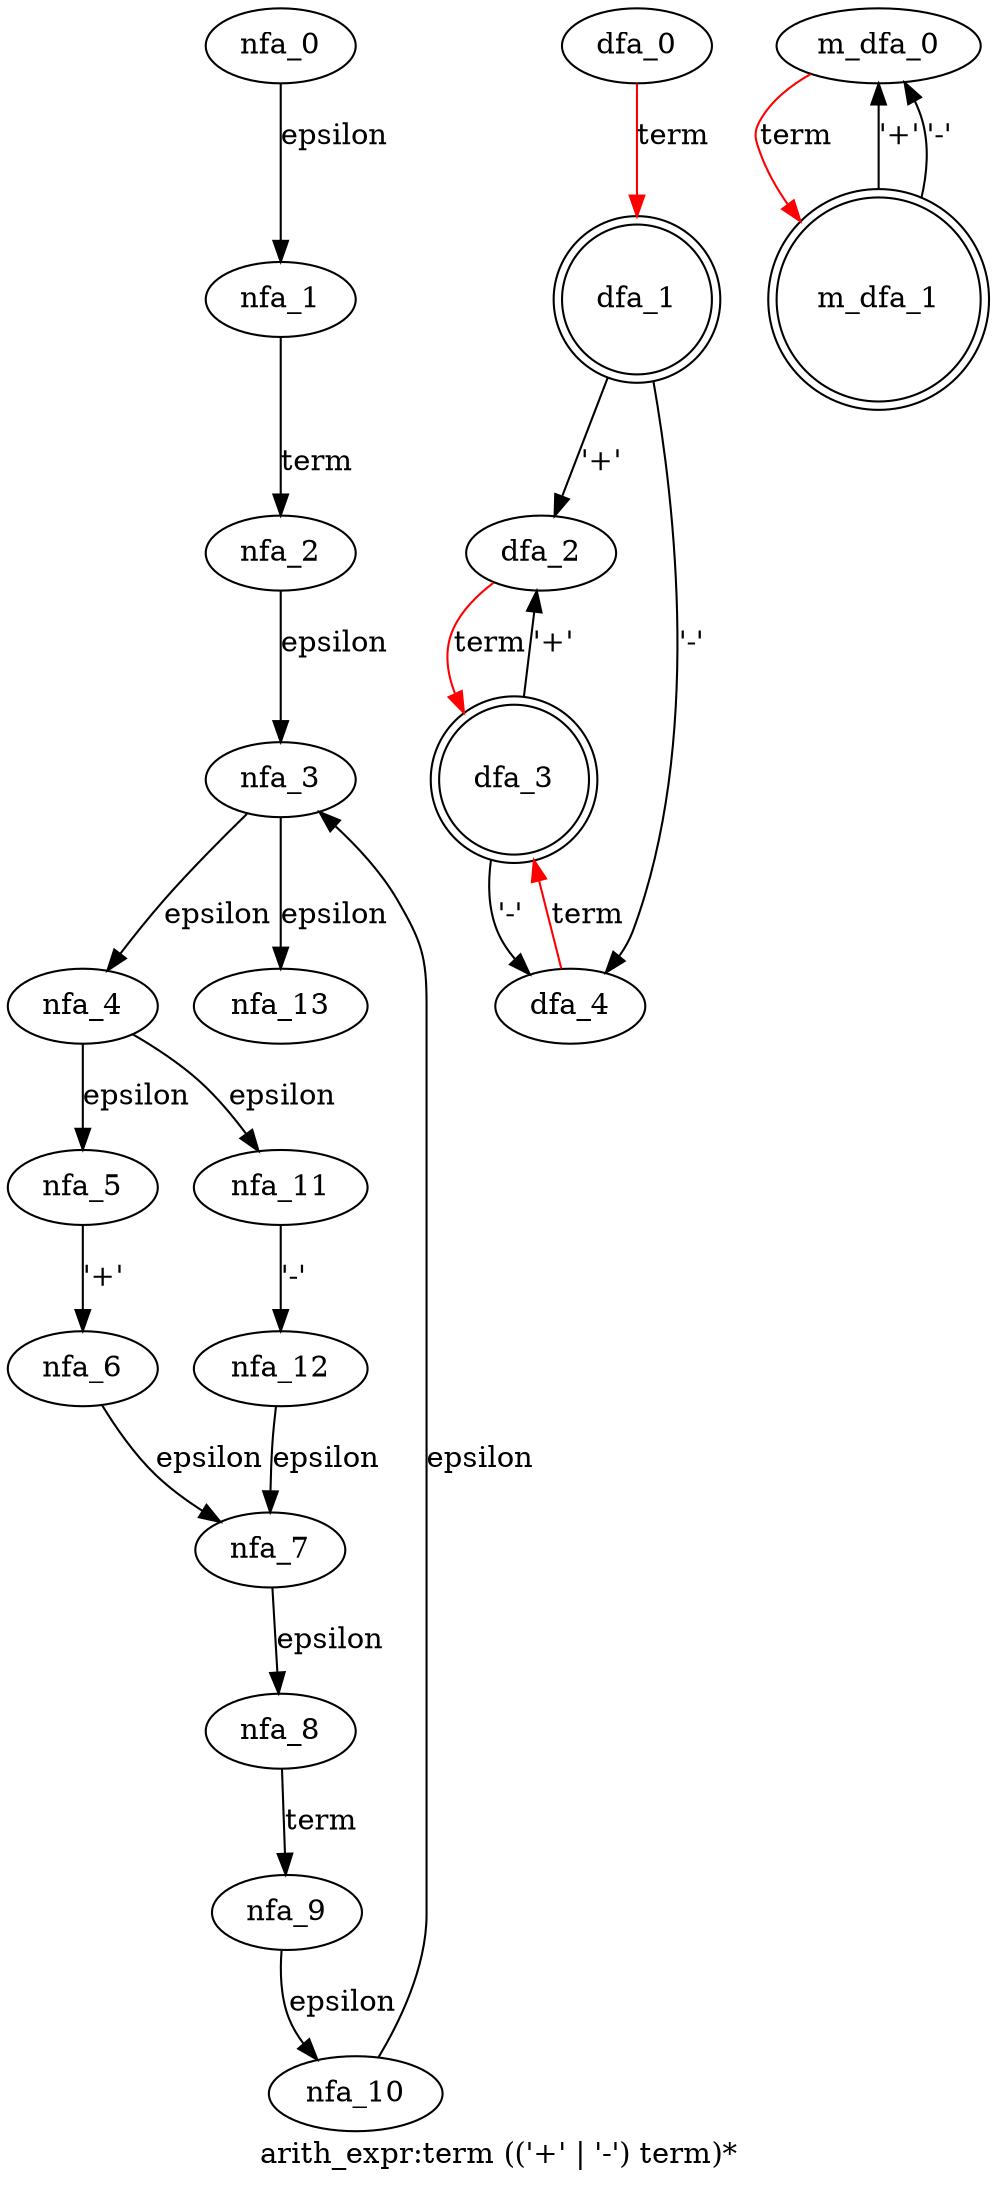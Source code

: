 digraph arith_expr {
 graph[label="arith_expr:term (('+' | '-') term)*"]
 subgraph arith_expr_nfa {
  nfa_0->nfa_1[label="epsilon"]
  nfa_1->nfa_2[label="term"]
  nfa_2->nfa_3[label="epsilon"]
  nfa_3->nfa_4[label="epsilon"]
  nfa_4->nfa_5[label="epsilon"]
  nfa_5->nfa_6[label="'+'"]
  nfa_6->nfa_7[label="epsilon"]
  nfa_7->nfa_8[label="epsilon"]
  nfa_8->nfa_9[label="term"]
  nfa_9->nfa_10[label="epsilon"]
  nfa_10->nfa_3[label="epsilon"]
  nfa_4->nfa_11[label="epsilon"]
  nfa_11->nfa_12[label="'-'"]
  nfa_12->nfa_7[label="epsilon"]
  nfa_3->nfa_13[label="epsilon"]
  }
 subgraph arith_expr_dfa {
  dfa_0->dfa_1[label="term",color=red]
  dfa_1->dfa_2[label="'+'"]
  dfa_2->dfa_3[label="term",color=red]
  dfa_3->dfa_2[label="'+'"]
  dfa_3->dfa_4[label="'-'"]
  dfa_4->dfa_3[label="term",color=red]
  dfa_1->dfa_4[label="'-'"]
  dfa_1[shape=doublecircle]
  dfa_3[shape=doublecircle]
  }
 subgraph arith_expr_m_dfa {
  m_dfa_0->m_dfa_1[label="term",color=red]
  m_dfa_1->m_dfa_0[label="'+'"]
  m_dfa_1->m_dfa_0[label="'-'"]
  m_dfa_1[shape=doublecircle]
  }
}
